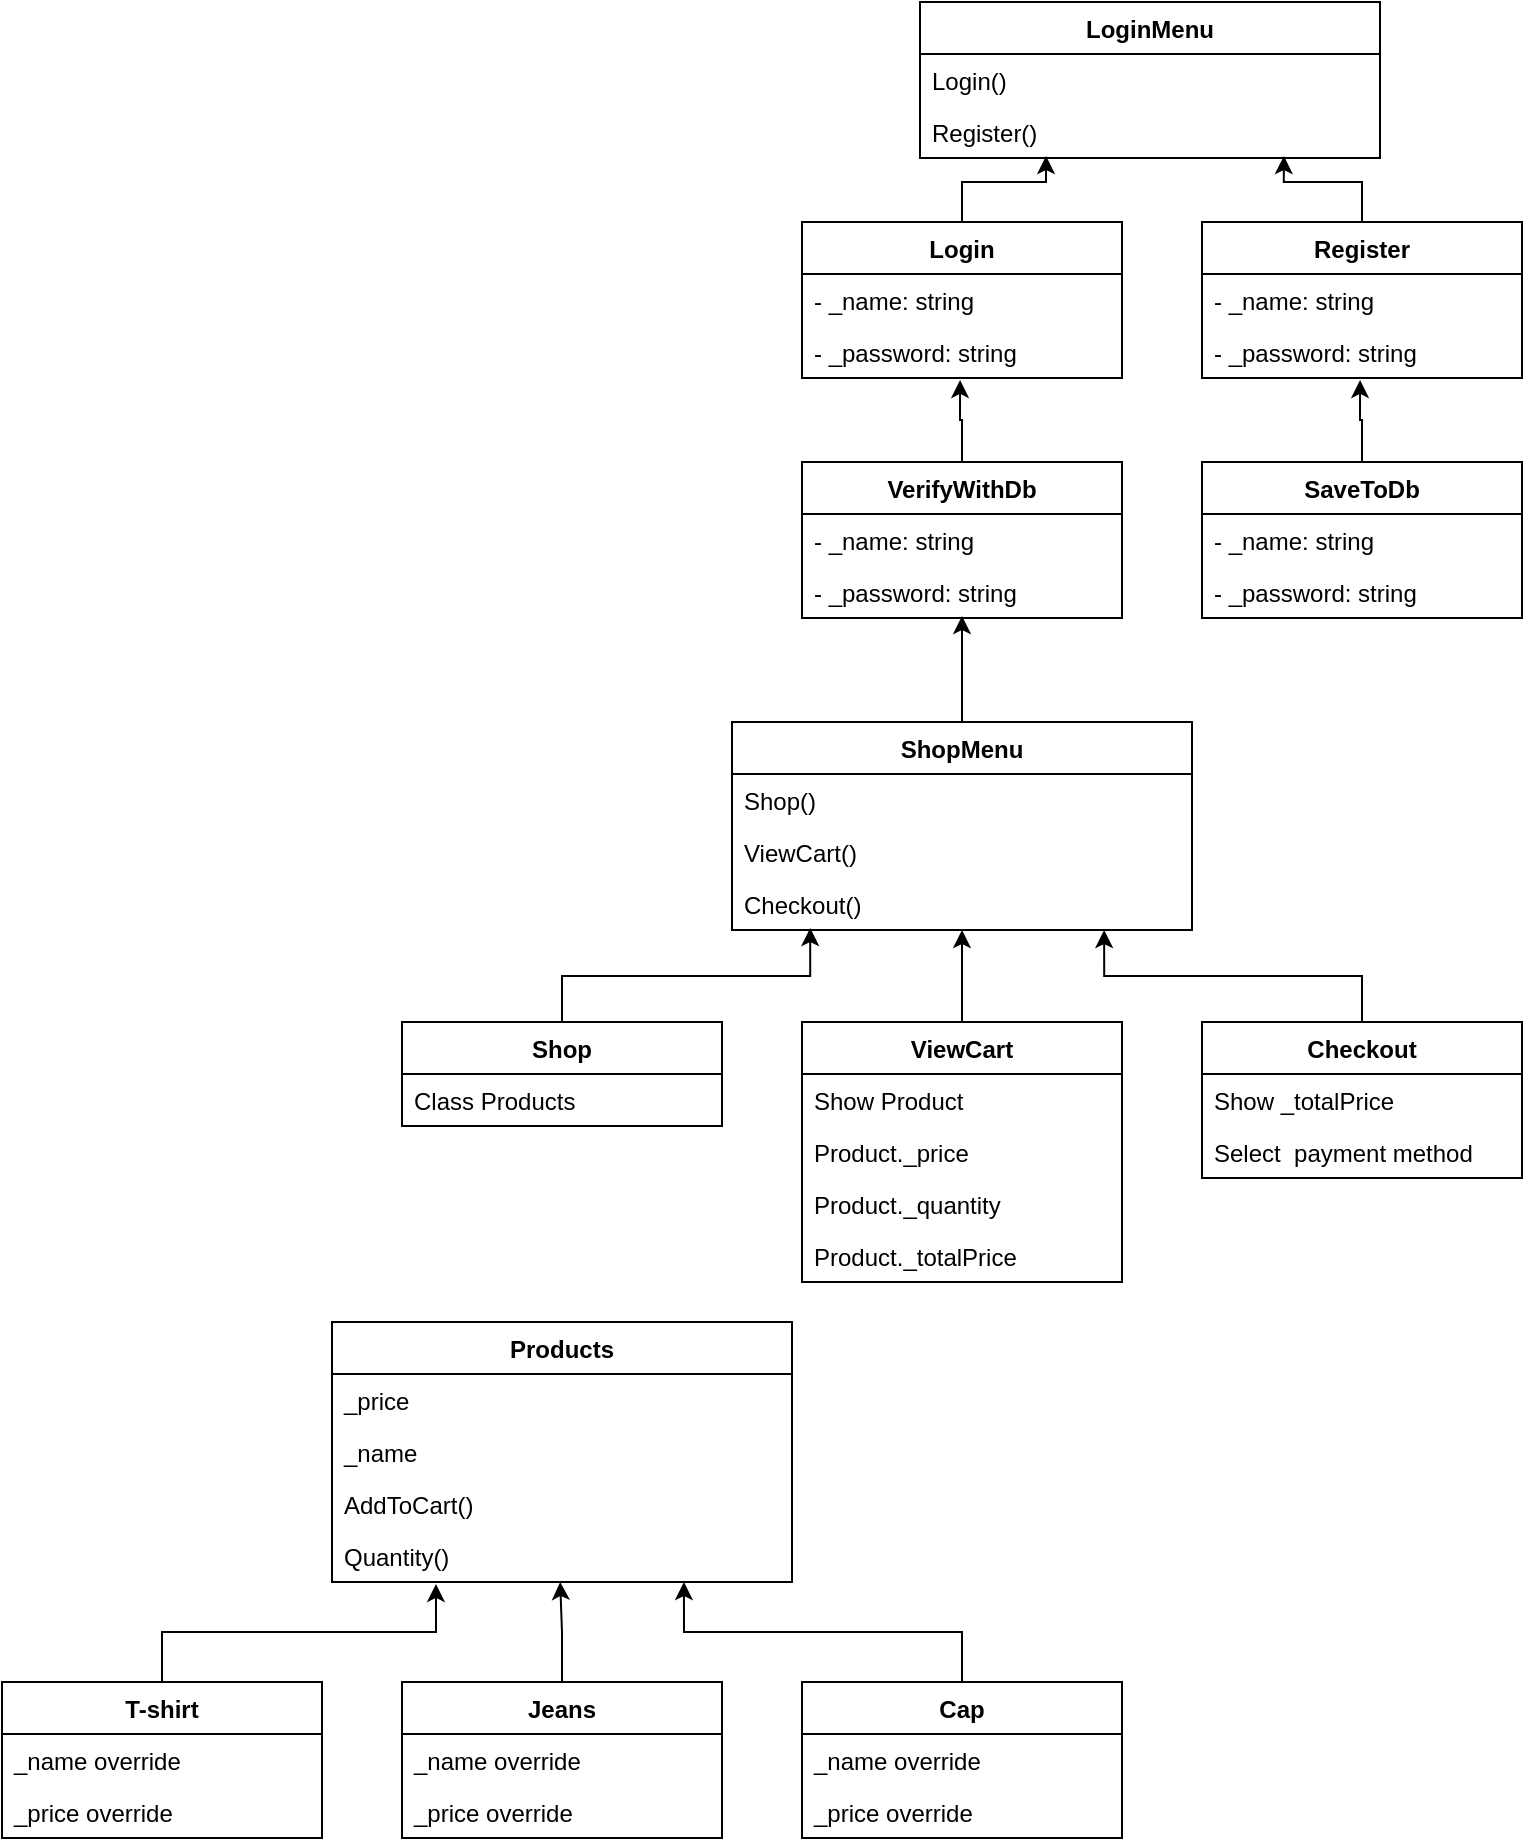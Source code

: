 <mxfile version="20.3.3" type="github">
  <diagram id="C5RBs43oDa-KdzZeNtuy" name="Page-1">
    <mxGraphModel dx="1695" dy="450" grid="1" gridSize="10" guides="1" tooltips="1" connect="1" arrows="1" fold="1" page="1" pageScale="1" pageWidth="827" pageHeight="1169" math="0" shadow="0">
      <root>
        <mxCell id="WIyWlLk6GJQsqaUBKTNV-0" />
        <mxCell id="WIyWlLk6GJQsqaUBKTNV-1" parent="WIyWlLk6GJQsqaUBKTNV-0" />
        <mxCell id="7WYBrtsOsdVr5zygM4ej-0" value="LoginMenu" style="swimlane;fontStyle=1;align=center;verticalAlign=top;childLayout=stackLayout;horizontal=1;startSize=26;horizontalStack=0;resizeParent=1;resizeParentMax=0;resizeLast=0;collapsible=1;marginBottom=0;" parent="WIyWlLk6GJQsqaUBKTNV-1" vertex="1">
          <mxGeometry x="299" y="10" width="230" height="78" as="geometry" />
        </mxCell>
        <mxCell id="7WYBrtsOsdVr5zygM4ej-1" value="Login()" style="text;strokeColor=none;fillColor=none;align=left;verticalAlign=top;spacingLeft=4;spacingRight=4;overflow=hidden;rotatable=0;points=[[0,0.5],[1,0.5]];portConstraint=eastwest;" parent="7WYBrtsOsdVr5zygM4ej-0" vertex="1">
          <mxGeometry y="26" width="230" height="26" as="geometry" />
        </mxCell>
        <mxCell id="7WYBrtsOsdVr5zygM4ej-4" value="Register()" style="text;strokeColor=none;fillColor=none;align=left;verticalAlign=top;spacingLeft=4;spacingRight=4;overflow=hidden;rotatable=0;points=[[0,0.5],[1,0.5]];portConstraint=eastwest;" parent="7WYBrtsOsdVr5zygM4ej-0" vertex="1">
          <mxGeometry y="52" width="230" height="26" as="geometry" />
        </mxCell>
        <mxCell id="kfXVvD34jGltzN0JlWPm-7" style="edgeStyle=orthogonalEdgeStyle;rounded=0;orthogonalLoop=1;jettySize=auto;html=1;entryX=0.791;entryY=0.962;entryDx=0;entryDy=0;entryPerimeter=0;" edge="1" parent="WIyWlLk6GJQsqaUBKTNV-1" source="7WYBrtsOsdVr5zygM4ej-5" target="7WYBrtsOsdVr5zygM4ej-4">
          <mxGeometry relative="1" as="geometry" />
        </mxCell>
        <mxCell id="7WYBrtsOsdVr5zygM4ej-5" value="Register" style="swimlane;fontStyle=1;align=center;verticalAlign=top;childLayout=stackLayout;horizontal=1;startSize=26;horizontalStack=0;resizeParent=1;resizeParentMax=0;resizeLast=0;collapsible=1;marginBottom=0;" parent="WIyWlLk6GJQsqaUBKTNV-1" vertex="1">
          <mxGeometry x="440" y="120" width="160" height="78" as="geometry" />
        </mxCell>
        <mxCell id="7WYBrtsOsdVr5zygM4ej-6" value="- _name: string" style="text;strokeColor=none;fillColor=none;align=left;verticalAlign=top;spacingLeft=4;spacingRight=4;overflow=hidden;rotatable=0;points=[[0,0.5],[1,0.5]];portConstraint=eastwest;" parent="7WYBrtsOsdVr5zygM4ej-5" vertex="1">
          <mxGeometry y="26" width="160" height="26" as="geometry" />
        </mxCell>
        <mxCell id="7WYBrtsOsdVr5zygM4ej-8" value="- _password: string" style="text;strokeColor=none;fillColor=none;align=left;verticalAlign=top;spacingLeft=4;spacingRight=4;overflow=hidden;rotatable=0;points=[[0,0.5],[1,0.5]];portConstraint=eastwest;" parent="7WYBrtsOsdVr5zygM4ej-5" vertex="1">
          <mxGeometry y="52" width="160" height="26" as="geometry" />
        </mxCell>
        <mxCell id="kfXVvD34jGltzN0JlWPm-6" style="edgeStyle=orthogonalEdgeStyle;rounded=0;orthogonalLoop=1;jettySize=auto;html=1;entryX=0.274;entryY=0.962;entryDx=0;entryDy=0;entryPerimeter=0;" edge="1" parent="WIyWlLk6GJQsqaUBKTNV-1" source="kfXVvD34jGltzN0JlWPm-3" target="7WYBrtsOsdVr5zygM4ej-4">
          <mxGeometry relative="1" as="geometry" />
        </mxCell>
        <mxCell id="kfXVvD34jGltzN0JlWPm-3" value="Login" style="swimlane;fontStyle=1;align=center;verticalAlign=top;childLayout=stackLayout;horizontal=1;startSize=26;horizontalStack=0;resizeParent=1;resizeParentMax=0;resizeLast=0;collapsible=1;marginBottom=0;" vertex="1" parent="WIyWlLk6GJQsqaUBKTNV-1">
          <mxGeometry x="240" y="120" width="160" height="78" as="geometry" />
        </mxCell>
        <mxCell id="kfXVvD34jGltzN0JlWPm-4" value="- _name: string" style="text;strokeColor=none;fillColor=none;align=left;verticalAlign=top;spacingLeft=4;spacingRight=4;overflow=hidden;rotatable=0;points=[[0,0.5],[1,0.5]];portConstraint=eastwest;" vertex="1" parent="kfXVvD34jGltzN0JlWPm-3">
          <mxGeometry y="26" width="160" height="26" as="geometry" />
        </mxCell>
        <mxCell id="kfXVvD34jGltzN0JlWPm-5" value="- _password: string" style="text;strokeColor=none;fillColor=none;align=left;verticalAlign=top;spacingLeft=4;spacingRight=4;overflow=hidden;rotatable=0;points=[[0,0.5],[1,0.5]];portConstraint=eastwest;" vertex="1" parent="kfXVvD34jGltzN0JlWPm-3">
          <mxGeometry y="52" width="160" height="26" as="geometry" />
        </mxCell>
        <mxCell id="kfXVvD34jGltzN0JlWPm-11" style="edgeStyle=orthogonalEdgeStyle;rounded=0;orthogonalLoop=1;jettySize=auto;html=1;entryX=0.494;entryY=1.038;entryDx=0;entryDy=0;entryPerimeter=0;" edge="1" parent="WIyWlLk6GJQsqaUBKTNV-1" source="kfXVvD34jGltzN0JlWPm-8" target="7WYBrtsOsdVr5zygM4ej-8">
          <mxGeometry relative="1" as="geometry" />
        </mxCell>
        <mxCell id="kfXVvD34jGltzN0JlWPm-8" value="SaveToDb" style="swimlane;fontStyle=1;align=center;verticalAlign=top;childLayout=stackLayout;horizontal=1;startSize=26;horizontalStack=0;resizeParent=1;resizeParentMax=0;resizeLast=0;collapsible=1;marginBottom=0;" vertex="1" parent="WIyWlLk6GJQsqaUBKTNV-1">
          <mxGeometry x="440" y="240" width="160" height="78" as="geometry" />
        </mxCell>
        <mxCell id="kfXVvD34jGltzN0JlWPm-9" value="- _name: string" style="text;strokeColor=none;fillColor=none;align=left;verticalAlign=top;spacingLeft=4;spacingRight=4;overflow=hidden;rotatable=0;points=[[0,0.5],[1,0.5]];portConstraint=eastwest;" vertex="1" parent="kfXVvD34jGltzN0JlWPm-8">
          <mxGeometry y="26" width="160" height="26" as="geometry" />
        </mxCell>
        <mxCell id="kfXVvD34jGltzN0JlWPm-10" value="- _password: string" style="text;strokeColor=none;fillColor=none;align=left;verticalAlign=top;spacingLeft=4;spacingRight=4;overflow=hidden;rotatable=0;points=[[0,0.5],[1,0.5]];portConstraint=eastwest;" vertex="1" parent="kfXVvD34jGltzN0JlWPm-8">
          <mxGeometry y="52" width="160" height="26" as="geometry" />
        </mxCell>
        <mxCell id="kfXVvD34jGltzN0JlWPm-16" style="edgeStyle=orthogonalEdgeStyle;rounded=0;orthogonalLoop=1;jettySize=auto;html=1;entryX=0.494;entryY=1.038;entryDx=0;entryDy=0;entryPerimeter=0;" edge="1" parent="WIyWlLk6GJQsqaUBKTNV-1" source="kfXVvD34jGltzN0JlWPm-13" target="kfXVvD34jGltzN0JlWPm-5">
          <mxGeometry relative="1" as="geometry" />
        </mxCell>
        <mxCell id="kfXVvD34jGltzN0JlWPm-13" value="VerifyWithDb" style="swimlane;fontStyle=1;align=center;verticalAlign=top;childLayout=stackLayout;horizontal=1;startSize=26;horizontalStack=0;resizeParent=1;resizeParentMax=0;resizeLast=0;collapsible=1;marginBottom=0;" vertex="1" parent="WIyWlLk6GJQsqaUBKTNV-1">
          <mxGeometry x="240" y="240" width="160" height="78" as="geometry" />
        </mxCell>
        <mxCell id="kfXVvD34jGltzN0JlWPm-14" value="- _name: string" style="text;strokeColor=none;fillColor=none;align=left;verticalAlign=top;spacingLeft=4;spacingRight=4;overflow=hidden;rotatable=0;points=[[0,0.5],[1,0.5]];portConstraint=eastwest;" vertex="1" parent="kfXVvD34jGltzN0JlWPm-13">
          <mxGeometry y="26" width="160" height="26" as="geometry" />
        </mxCell>
        <mxCell id="kfXVvD34jGltzN0JlWPm-15" value="- _password: string" style="text;strokeColor=none;fillColor=none;align=left;verticalAlign=top;spacingLeft=4;spacingRight=4;overflow=hidden;rotatable=0;points=[[0,0.5],[1,0.5]];portConstraint=eastwest;" vertex="1" parent="kfXVvD34jGltzN0JlWPm-13">
          <mxGeometry y="52" width="160" height="26" as="geometry" />
        </mxCell>
        <mxCell id="kfXVvD34jGltzN0JlWPm-20" style="edgeStyle=orthogonalEdgeStyle;rounded=0;orthogonalLoop=1;jettySize=auto;html=1;entryX=0.5;entryY=0.962;entryDx=0;entryDy=0;entryPerimeter=0;" edge="1" parent="WIyWlLk6GJQsqaUBKTNV-1" source="kfXVvD34jGltzN0JlWPm-17" target="kfXVvD34jGltzN0JlWPm-15">
          <mxGeometry relative="1" as="geometry" />
        </mxCell>
        <mxCell id="kfXVvD34jGltzN0JlWPm-17" value="ShopMenu" style="swimlane;fontStyle=1;align=center;verticalAlign=top;childLayout=stackLayout;horizontal=1;startSize=26;horizontalStack=0;resizeParent=1;resizeParentMax=0;resizeLast=0;collapsible=1;marginBottom=0;" vertex="1" parent="WIyWlLk6GJQsqaUBKTNV-1">
          <mxGeometry x="205" y="370" width="230" height="104" as="geometry" />
        </mxCell>
        <mxCell id="kfXVvD34jGltzN0JlWPm-18" value="Shop()" style="text;strokeColor=none;fillColor=none;align=left;verticalAlign=top;spacingLeft=4;spacingRight=4;overflow=hidden;rotatable=0;points=[[0,0.5],[1,0.5]];portConstraint=eastwest;" vertex="1" parent="kfXVvD34jGltzN0JlWPm-17">
          <mxGeometry y="26" width="230" height="26" as="geometry" />
        </mxCell>
        <mxCell id="kfXVvD34jGltzN0JlWPm-19" value="ViewCart()" style="text;strokeColor=none;fillColor=none;align=left;verticalAlign=top;spacingLeft=4;spacingRight=4;overflow=hidden;rotatable=0;points=[[0,0.5],[1,0.5]];portConstraint=eastwest;" vertex="1" parent="kfXVvD34jGltzN0JlWPm-17">
          <mxGeometry y="52" width="230" height="26" as="geometry" />
        </mxCell>
        <mxCell id="kfXVvD34jGltzN0JlWPm-21" value="Checkout()" style="text;strokeColor=none;fillColor=none;align=left;verticalAlign=top;spacingLeft=4;spacingRight=4;overflow=hidden;rotatable=0;points=[[0,0.5],[1,0.5]];portConstraint=eastwest;" vertex="1" parent="kfXVvD34jGltzN0JlWPm-17">
          <mxGeometry y="78" width="230" height="26" as="geometry" />
        </mxCell>
        <mxCell id="kfXVvD34jGltzN0JlWPm-32" style="edgeStyle=orthogonalEdgeStyle;rounded=0;orthogonalLoop=1;jettySize=auto;html=1;entryX=0.5;entryY=1;entryDx=0;entryDy=0;entryPerimeter=0;" edge="1" parent="WIyWlLk6GJQsqaUBKTNV-1" source="kfXVvD34jGltzN0JlWPm-22" target="kfXVvD34jGltzN0JlWPm-21">
          <mxGeometry relative="1" as="geometry" />
        </mxCell>
        <mxCell id="kfXVvD34jGltzN0JlWPm-22" value="ViewCart" style="swimlane;fontStyle=1;align=center;verticalAlign=top;childLayout=stackLayout;horizontal=1;startSize=26;horizontalStack=0;resizeParent=1;resizeParentMax=0;resizeLast=0;collapsible=1;marginBottom=0;" vertex="1" parent="WIyWlLk6GJQsqaUBKTNV-1">
          <mxGeometry x="240" y="520" width="160" height="130" as="geometry" />
        </mxCell>
        <mxCell id="kfXVvD34jGltzN0JlWPm-36" value="Show Product" style="text;strokeColor=none;fillColor=none;align=left;verticalAlign=top;spacingLeft=4;spacingRight=4;overflow=hidden;rotatable=0;points=[[0,0.5],[1,0.5]];portConstraint=eastwest;" vertex="1" parent="kfXVvD34jGltzN0JlWPm-22">
          <mxGeometry y="26" width="160" height="26" as="geometry" />
        </mxCell>
        <mxCell id="kfXVvD34jGltzN0JlWPm-23" value="Product._price" style="text;strokeColor=none;fillColor=none;align=left;verticalAlign=top;spacingLeft=4;spacingRight=4;overflow=hidden;rotatable=0;points=[[0,0.5],[1,0.5]];portConstraint=eastwest;" vertex="1" parent="kfXVvD34jGltzN0JlWPm-22">
          <mxGeometry y="52" width="160" height="26" as="geometry" />
        </mxCell>
        <mxCell id="kfXVvD34jGltzN0JlWPm-24" value="Product._quantity" style="text;strokeColor=none;fillColor=none;align=left;verticalAlign=top;spacingLeft=4;spacingRight=4;overflow=hidden;rotatable=0;points=[[0,0.5],[1,0.5]];portConstraint=eastwest;" vertex="1" parent="kfXVvD34jGltzN0JlWPm-22">
          <mxGeometry y="78" width="160" height="26" as="geometry" />
        </mxCell>
        <mxCell id="kfXVvD34jGltzN0JlWPm-35" value="Product._totalPrice" style="text;strokeColor=none;fillColor=none;align=left;verticalAlign=top;spacingLeft=4;spacingRight=4;overflow=hidden;rotatable=0;points=[[0,0.5],[1,0.5]];portConstraint=eastwest;" vertex="1" parent="kfXVvD34jGltzN0JlWPm-22">
          <mxGeometry y="104" width="160" height="26" as="geometry" />
        </mxCell>
        <mxCell id="kfXVvD34jGltzN0JlWPm-34" style="edgeStyle=orthogonalEdgeStyle;rounded=0;orthogonalLoop=1;jettySize=auto;html=1;entryX=0.809;entryY=1;entryDx=0;entryDy=0;entryPerimeter=0;" edge="1" parent="WIyWlLk6GJQsqaUBKTNV-1" source="kfXVvD34jGltzN0JlWPm-25" target="kfXVvD34jGltzN0JlWPm-21">
          <mxGeometry relative="1" as="geometry" />
        </mxCell>
        <mxCell id="kfXVvD34jGltzN0JlWPm-25" value="Checkout" style="swimlane;fontStyle=1;align=center;verticalAlign=top;childLayout=stackLayout;horizontal=1;startSize=26;horizontalStack=0;resizeParent=1;resizeParentMax=0;resizeLast=0;collapsible=1;marginBottom=0;" vertex="1" parent="WIyWlLk6GJQsqaUBKTNV-1">
          <mxGeometry x="440" y="520" width="160" height="78" as="geometry" />
        </mxCell>
        <mxCell id="kfXVvD34jGltzN0JlWPm-27" value="Show _totalPrice" style="text;strokeColor=none;fillColor=none;align=left;verticalAlign=top;spacingLeft=4;spacingRight=4;overflow=hidden;rotatable=0;points=[[0,0.5],[1,0.5]];portConstraint=eastwest;" vertex="1" parent="kfXVvD34jGltzN0JlWPm-25">
          <mxGeometry y="26" width="160" height="26" as="geometry" />
        </mxCell>
        <mxCell id="kfXVvD34jGltzN0JlWPm-26" value="Select  payment method" style="text;strokeColor=none;fillColor=none;align=left;verticalAlign=top;spacingLeft=4;spacingRight=4;overflow=hidden;rotatable=0;points=[[0,0.5],[1,0.5]];portConstraint=eastwest;" vertex="1" parent="kfXVvD34jGltzN0JlWPm-25">
          <mxGeometry y="52" width="160" height="26" as="geometry" />
        </mxCell>
        <mxCell id="kfXVvD34jGltzN0JlWPm-33" style="edgeStyle=orthogonalEdgeStyle;rounded=0;orthogonalLoop=1;jettySize=auto;html=1;entryX=0.17;entryY=0.962;entryDx=0;entryDy=0;entryPerimeter=0;" edge="1" parent="WIyWlLk6GJQsqaUBKTNV-1" source="kfXVvD34jGltzN0JlWPm-28" target="kfXVvD34jGltzN0JlWPm-21">
          <mxGeometry relative="1" as="geometry" />
        </mxCell>
        <mxCell id="kfXVvD34jGltzN0JlWPm-28" value="Shop" style="swimlane;fontStyle=1;align=center;verticalAlign=top;childLayout=stackLayout;horizontal=1;startSize=26;horizontalStack=0;resizeParent=1;resizeParentMax=0;resizeLast=0;collapsible=1;marginBottom=0;" vertex="1" parent="WIyWlLk6GJQsqaUBKTNV-1">
          <mxGeometry x="40" y="520" width="160" height="52" as="geometry" />
        </mxCell>
        <mxCell id="kfXVvD34jGltzN0JlWPm-29" value="Class Products" style="text;strokeColor=none;fillColor=none;align=left;verticalAlign=top;spacingLeft=4;spacingRight=4;overflow=hidden;rotatable=0;points=[[0,0.5],[1,0.5]];portConstraint=eastwest;" vertex="1" parent="kfXVvD34jGltzN0JlWPm-28">
          <mxGeometry y="26" width="160" height="26" as="geometry" />
        </mxCell>
        <mxCell id="kfXVvD34jGltzN0JlWPm-37" value="Products" style="swimlane;fontStyle=1;align=center;verticalAlign=top;childLayout=stackLayout;horizontal=1;startSize=26;horizontalStack=0;resizeParent=1;resizeParentMax=0;resizeLast=0;collapsible=1;marginBottom=0;" vertex="1" parent="WIyWlLk6GJQsqaUBKTNV-1">
          <mxGeometry x="5" y="670" width="230" height="130" as="geometry" />
        </mxCell>
        <mxCell id="kfXVvD34jGltzN0JlWPm-39" value="_price" style="text;strokeColor=none;fillColor=none;align=left;verticalAlign=top;spacingLeft=4;spacingRight=4;overflow=hidden;rotatable=0;points=[[0,0.5],[1,0.5]];portConstraint=eastwest;" vertex="1" parent="kfXVvD34jGltzN0JlWPm-37">
          <mxGeometry y="26" width="230" height="26" as="geometry" />
        </mxCell>
        <mxCell id="kfXVvD34jGltzN0JlWPm-47" value="_name" style="text;strokeColor=none;fillColor=none;align=left;verticalAlign=top;spacingLeft=4;spacingRight=4;overflow=hidden;rotatable=0;points=[[0,0.5],[1,0.5]];portConstraint=eastwest;" vertex="1" parent="kfXVvD34jGltzN0JlWPm-37">
          <mxGeometry y="52" width="230" height="26" as="geometry" />
        </mxCell>
        <mxCell id="kfXVvD34jGltzN0JlWPm-38" value="AddToCart()" style="text;strokeColor=none;fillColor=none;align=left;verticalAlign=top;spacingLeft=4;spacingRight=4;overflow=hidden;rotatable=0;points=[[0,0.5],[1,0.5]];portConstraint=eastwest;" vertex="1" parent="kfXVvD34jGltzN0JlWPm-37">
          <mxGeometry y="78" width="230" height="26" as="geometry" />
        </mxCell>
        <mxCell id="kfXVvD34jGltzN0JlWPm-40" value="Quantity()" style="text;strokeColor=none;fillColor=none;align=left;verticalAlign=top;spacingLeft=4;spacingRight=4;overflow=hidden;rotatable=0;points=[[0,0.5],[1,0.5]];portConstraint=eastwest;" vertex="1" parent="kfXVvD34jGltzN0JlWPm-37">
          <mxGeometry y="104" width="230" height="26" as="geometry" />
        </mxCell>
        <mxCell id="kfXVvD34jGltzN0JlWPm-57" style="edgeStyle=orthogonalEdgeStyle;rounded=0;orthogonalLoop=1;jettySize=auto;html=1;entryX=0.226;entryY=1.038;entryDx=0;entryDy=0;entryPerimeter=0;" edge="1" parent="WIyWlLk6GJQsqaUBKTNV-1" source="kfXVvD34jGltzN0JlWPm-45" target="kfXVvD34jGltzN0JlWPm-40">
          <mxGeometry relative="1" as="geometry" />
        </mxCell>
        <mxCell id="kfXVvD34jGltzN0JlWPm-45" value="T-shirt" style="swimlane;fontStyle=1;align=center;verticalAlign=top;childLayout=stackLayout;horizontal=1;startSize=26;horizontalStack=0;resizeParent=1;resizeParentMax=0;resizeLast=0;collapsible=1;marginBottom=0;" vertex="1" parent="WIyWlLk6GJQsqaUBKTNV-1">
          <mxGeometry x="-160" y="850" width="160" height="78" as="geometry" />
        </mxCell>
        <mxCell id="kfXVvD34jGltzN0JlWPm-46" value="_name override" style="text;strokeColor=none;fillColor=none;align=left;verticalAlign=top;spacingLeft=4;spacingRight=4;overflow=hidden;rotatable=0;points=[[0,0.5],[1,0.5]];portConstraint=eastwest;" vertex="1" parent="kfXVvD34jGltzN0JlWPm-45">
          <mxGeometry y="26" width="160" height="26" as="geometry" />
        </mxCell>
        <mxCell id="kfXVvD34jGltzN0JlWPm-48" value="_price override" style="text;strokeColor=none;fillColor=none;align=left;verticalAlign=top;spacingLeft=4;spacingRight=4;overflow=hidden;rotatable=0;points=[[0,0.5],[1,0.5]];portConstraint=eastwest;" vertex="1" parent="kfXVvD34jGltzN0JlWPm-45">
          <mxGeometry y="52" width="160" height="26" as="geometry" />
        </mxCell>
        <mxCell id="kfXVvD34jGltzN0JlWPm-55" style="edgeStyle=orthogonalEdgeStyle;rounded=0;orthogonalLoop=1;jettySize=auto;html=1;entryX=0.496;entryY=1;entryDx=0;entryDy=0;entryPerimeter=0;" edge="1" parent="WIyWlLk6GJQsqaUBKTNV-1" source="kfXVvD34jGltzN0JlWPm-49" target="kfXVvD34jGltzN0JlWPm-40">
          <mxGeometry relative="1" as="geometry" />
        </mxCell>
        <mxCell id="kfXVvD34jGltzN0JlWPm-49" value="Jeans" style="swimlane;fontStyle=1;align=center;verticalAlign=top;childLayout=stackLayout;horizontal=1;startSize=26;horizontalStack=0;resizeParent=1;resizeParentMax=0;resizeLast=0;collapsible=1;marginBottom=0;" vertex="1" parent="WIyWlLk6GJQsqaUBKTNV-1">
          <mxGeometry x="40" y="850" width="160" height="78" as="geometry" />
        </mxCell>
        <mxCell id="kfXVvD34jGltzN0JlWPm-50" value="_name override" style="text;strokeColor=none;fillColor=none;align=left;verticalAlign=top;spacingLeft=4;spacingRight=4;overflow=hidden;rotatable=0;points=[[0,0.5],[1,0.5]];portConstraint=eastwest;" vertex="1" parent="kfXVvD34jGltzN0JlWPm-49">
          <mxGeometry y="26" width="160" height="26" as="geometry" />
        </mxCell>
        <mxCell id="kfXVvD34jGltzN0JlWPm-51" value="_price override" style="text;strokeColor=none;fillColor=none;align=left;verticalAlign=top;spacingLeft=4;spacingRight=4;overflow=hidden;rotatable=0;points=[[0,0.5],[1,0.5]];portConstraint=eastwest;" vertex="1" parent="kfXVvD34jGltzN0JlWPm-49">
          <mxGeometry y="52" width="160" height="26" as="geometry" />
        </mxCell>
        <mxCell id="kfXVvD34jGltzN0JlWPm-56" style="edgeStyle=orthogonalEdgeStyle;rounded=0;orthogonalLoop=1;jettySize=auto;html=1;entryX=0.765;entryY=1;entryDx=0;entryDy=0;entryPerimeter=0;" edge="1" parent="WIyWlLk6GJQsqaUBKTNV-1" source="kfXVvD34jGltzN0JlWPm-52" target="kfXVvD34jGltzN0JlWPm-40">
          <mxGeometry relative="1" as="geometry" />
        </mxCell>
        <mxCell id="kfXVvD34jGltzN0JlWPm-52" value="Cap" style="swimlane;fontStyle=1;align=center;verticalAlign=top;childLayout=stackLayout;horizontal=1;startSize=26;horizontalStack=0;resizeParent=1;resizeParentMax=0;resizeLast=0;collapsible=1;marginBottom=0;" vertex="1" parent="WIyWlLk6GJQsqaUBKTNV-1">
          <mxGeometry x="240" y="850" width="160" height="78" as="geometry" />
        </mxCell>
        <mxCell id="kfXVvD34jGltzN0JlWPm-53" value="_name override" style="text;strokeColor=none;fillColor=none;align=left;verticalAlign=top;spacingLeft=4;spacingRight=4;overflow=hidden;rotatable=0;points=[[0,0.5],[1,0.5]];portConstraint=eastwest;" vertex="1" parent="kfXVvD34jGltzN0JlWPm-52">
          <mxGeometry y="26" width="160" height="26" as="geometry" />
        </mxCell>
        <mxCell id="kfXVvD34jGltzN0JlWPm-54" value="_price override" style="text;strokeColor=none;fillColor=none;align=left;verticalAlign=top;spacingLeft=4;spacingRight=4;overflow=hidden;rotatable=0;points=[[0,0.5],[1,0.5]];portConstraint=eastwest;" vertex="1" parent="kfXVvD34jGltzN0JlWPm-52">
          <mxGeometry y="52" width="160" height="26" as="geometry" />
        </mxCell>
      </root>
    </mxGraphModel>
  </diagram>
</mxfile>
